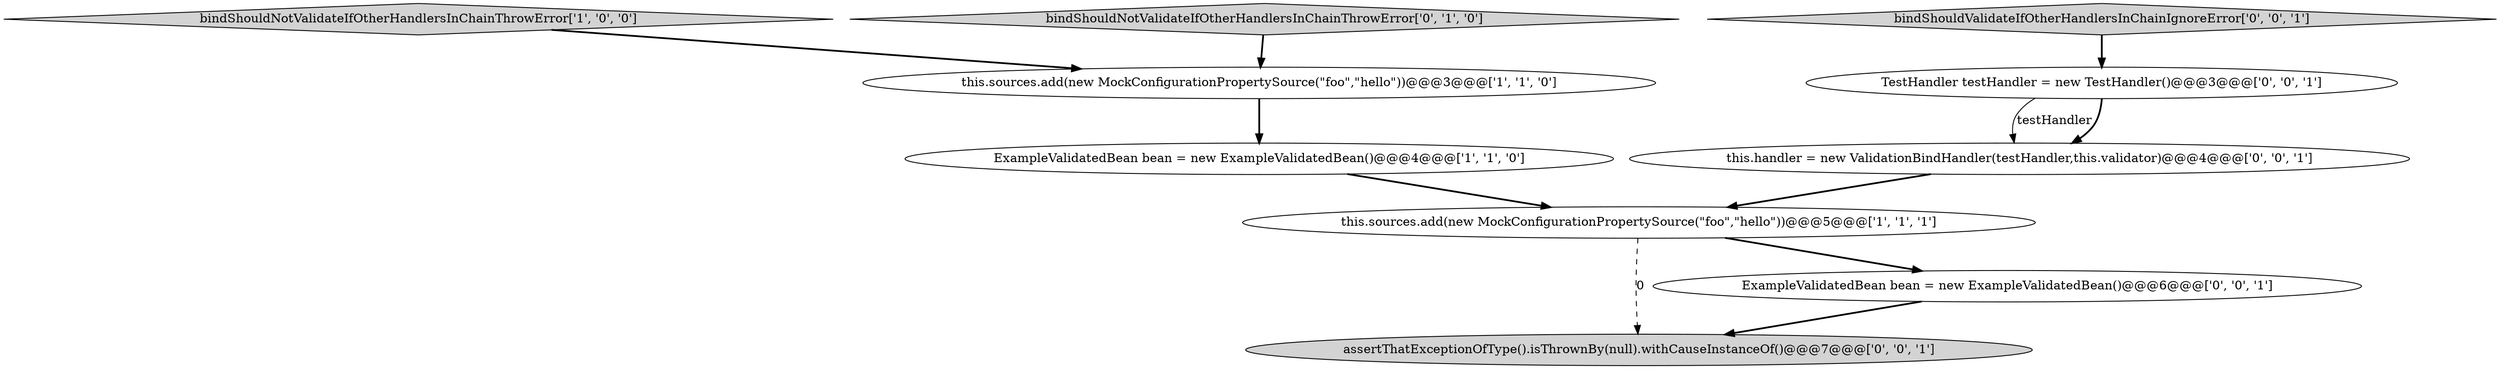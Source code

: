 digraph {
6 [style = filled, label = "this.handler = new ValidationBindHandler(testHandler,this.validator)@@@4@@@['0', '0', '1']", fillcolor = white, shape = ellipse image = "AAA0AAABBB3BBB"];
1 [style = filled, label = "bindShouldNotValidateIfOtherHandlersInChainThrowError['1', '0', '0']", fillcolor = lightgray, shape = diamond image = "AAA0AAABBB1BBB"];
8 [style = filled, label = "assertThatExceptionOfType().isThrownBy(null).withCauseInstanceOf()@@@7@@@['0', '0', '1']", fillcolor = lightgray, shape = ellipse image = "AAA0AAABBB3BBB"];
4 [style = filled, label = "bindShouldNotValidateIfOtherHandlersInChainThrowError['0', '1', '0']", fillcolor = lightgray, shape = diamond image = "AAA0AAABBB2BBB"];
9 [style = filled, label = "TestHandler testHandler = new TestHandler()@@@3@@@['0', '0', '1']", fillcolor = white, shape = ellipse image = "AAA0AAABBB3BBB"];
5 [style = filled, label = "ExampleValidatedBean bean = new ExampleValidatedBean()@@@6@@@['0', '0', '1']", fillcolor = white, shape = ellipse image = "AAA0AAABBB3BBB"];
0 [style = filled, label = "this.sources.add(new MockConfigurationPropertySource(\"foo\",\"hello\"))@@@5@@@['1', '1', '1']", fillcolor = white, shape = ellipse image = "AAA0AAABBB1BBB"];
7 [style = filled, label = "bindShouldValidateIfOtherHandlersInChainIgnoreError['0', '0', '1']", fillcolor = lightgray, shape = diamond image = "AAA0AAABBB3BBB"];
3 [style = filled, label = "ExampleValidatedBean bean = new ExampleValidatedBean()@@@4@@@['1', '1', '0']", fillcolor = white, shape = ellipse image = "AAA0AAABBB1BBB"];
2 [style = filled, label = "this.sources.add(new MockConfigurationPropertySource(\"foo\",\"hello\"))@@@3@@@['1', '1', '0']", fillcolor = white, shape = ellipse image = "AAA0AAABBB1BBB"];
7->9 [style = bold, label=""];
0->8 [style = dashed, label="0"];
5->8 [style = bold, label=""];
1->2 [style = bold, label=""];
6->0 [style = bold, label=""];
4->2 [style = bold, label=""];
9->6 [style = solid, label="testHandler"];
3->0 [style = bold, label=""];
2->3 [style = bold, label=""];
9->6 [style = bold, label=""];
0->5 [style = bold, label=""];
}
